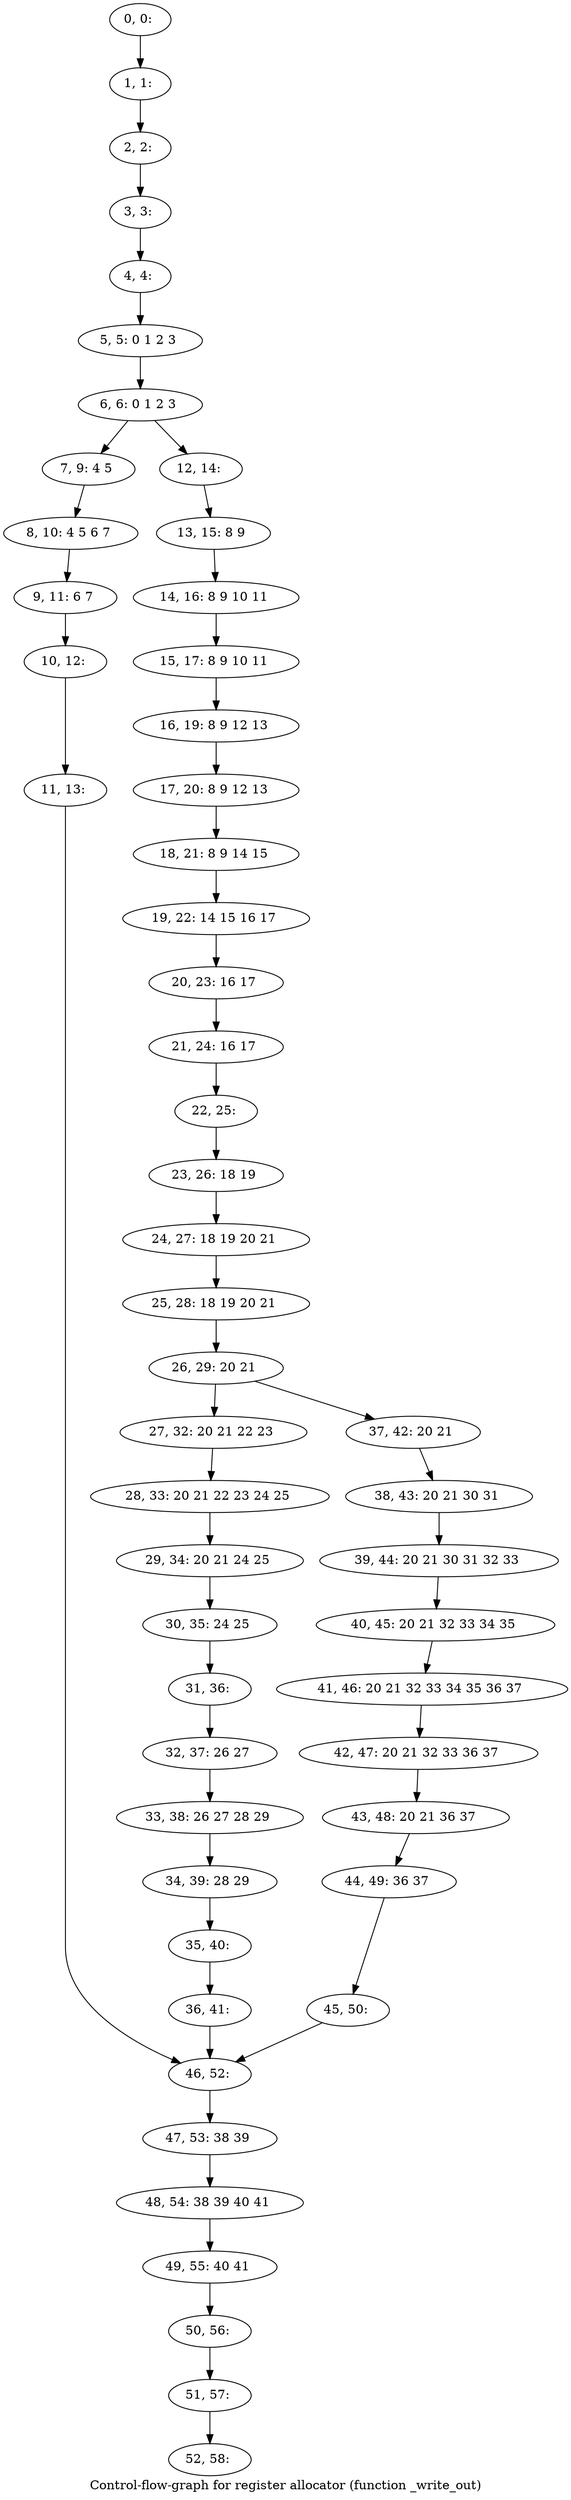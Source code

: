 digraph G {
graph [label="Control-flow-graph for register allocator (function _write_out)"]
0[label="0, 0: "];
1[label="1, 1: "];
2[label="2, 2: "];
3[label="3, 3: "];
4[label="4, 4: "];
5[label="5, 5: 0 1 2 3 "];
6[label="6, 6: 0 1 2 3 "];
7[label="7, 9: 4 5 "];
8[label="8, 10: 4 5 6 7 "];
9[label="9, 11: 6 7 "];
10[label="10, 12: "];
11[label="11, 13: "];
12[label="12, 14: "];
13[label="13, 15: 8 9 "];
14[label="14, 16: 8 9 10 11 "];
15[label="15, 17: 8 9 10 11 "];
16[label="16, 19: 8 9 12 13 "];
17[label="17, 20: 8 9 12 13 "];
18[label="18, 21: 8 9 14 15 "];
19[label="19, 22: 14 15 16 17 "];
20[label="20, 23: 16 17 "];
21[label="21, 24: 16 17 "];
22[label="22, 25: "];
23[label="23, 26: 18 19 "];
24[label="24, 27: 18 19 20 21 "];
25[label="25, 28: 18 19 20 21 "];
26[label="26, 29: 20 21 "];
27[label="27, 32: 20 21 22 23 "];
28[label="28, 33: 20 21 22 23 24 25 "];
29[label="29, 34: 20 21 24 25 "];
30[label="30, 35: 24 25 "];
31[label="31, 36: "];
32[label="32, 37: 26 27 "];
33[label="33, 38: 26 27 28 29 "];
34[label="34, 39: 28 29 "];
35[label="35, 40: "];
36[label="36, 41: "];
37[label="37, 42: 20 21 "];
38[label="38, 43: 20 21 30 31 "];
39[label="39, 44: 20 21 30 31 32 33 "];
40[label="40, 45: 20 21 32 33 34 35 "];
41[label="41, 46: 20 21 32 33 34 35 36 37 "];
42[label="42, 47: 20 21 32 33 36 37 "];
43[label="43, 48: 20 21 36 37 "];
44[label="44, 49: 36 37 "];
45[label="45, 50: "];
46[label="46, 52: "];
47[label="47, 53: 38 39 "];
48[label="48, 54: 38 39 40 41 "];
49[label="49, 55: 40 41 "];
50[label="50, 56: "];
51[label="51, 57: "];
52[label="52, 58: "];
0->1 ;
1->2 ;
2->3 ;
3->4 ;
4->5 ;
5->6 ;
6->7 ;
6->12 ;
7->8 ;
8->9 ;
9->10 ;
10->11 ;
11->46 ;
12->13 ;
13->14 ;
14->15 ;
15->16 ;
16->17 ;
17->18 ;
18->19 ;
19->20 ;
20->21 ;
21->22 ;
22->23 ;
23->24 ;
24->25 ;
25->26 ;
26->27 ;
26->37 ;
27->28 ;
28->29 ;
29->30 ;
30->31 ;
31->32 ;
32->33 ;
33->34 ;
34->35 ;
35->36 ;
36->46 ;
37->38 ;
38->39 ;
39->40 ;
40->41 ;
41->42 ;
42->43 ;
43->44 ;
44->45 ;
45->46 ;
46->47 ;
47->48 ;
48->49 ;
49->50 ;
50->51 ;
51->52 ;
}
